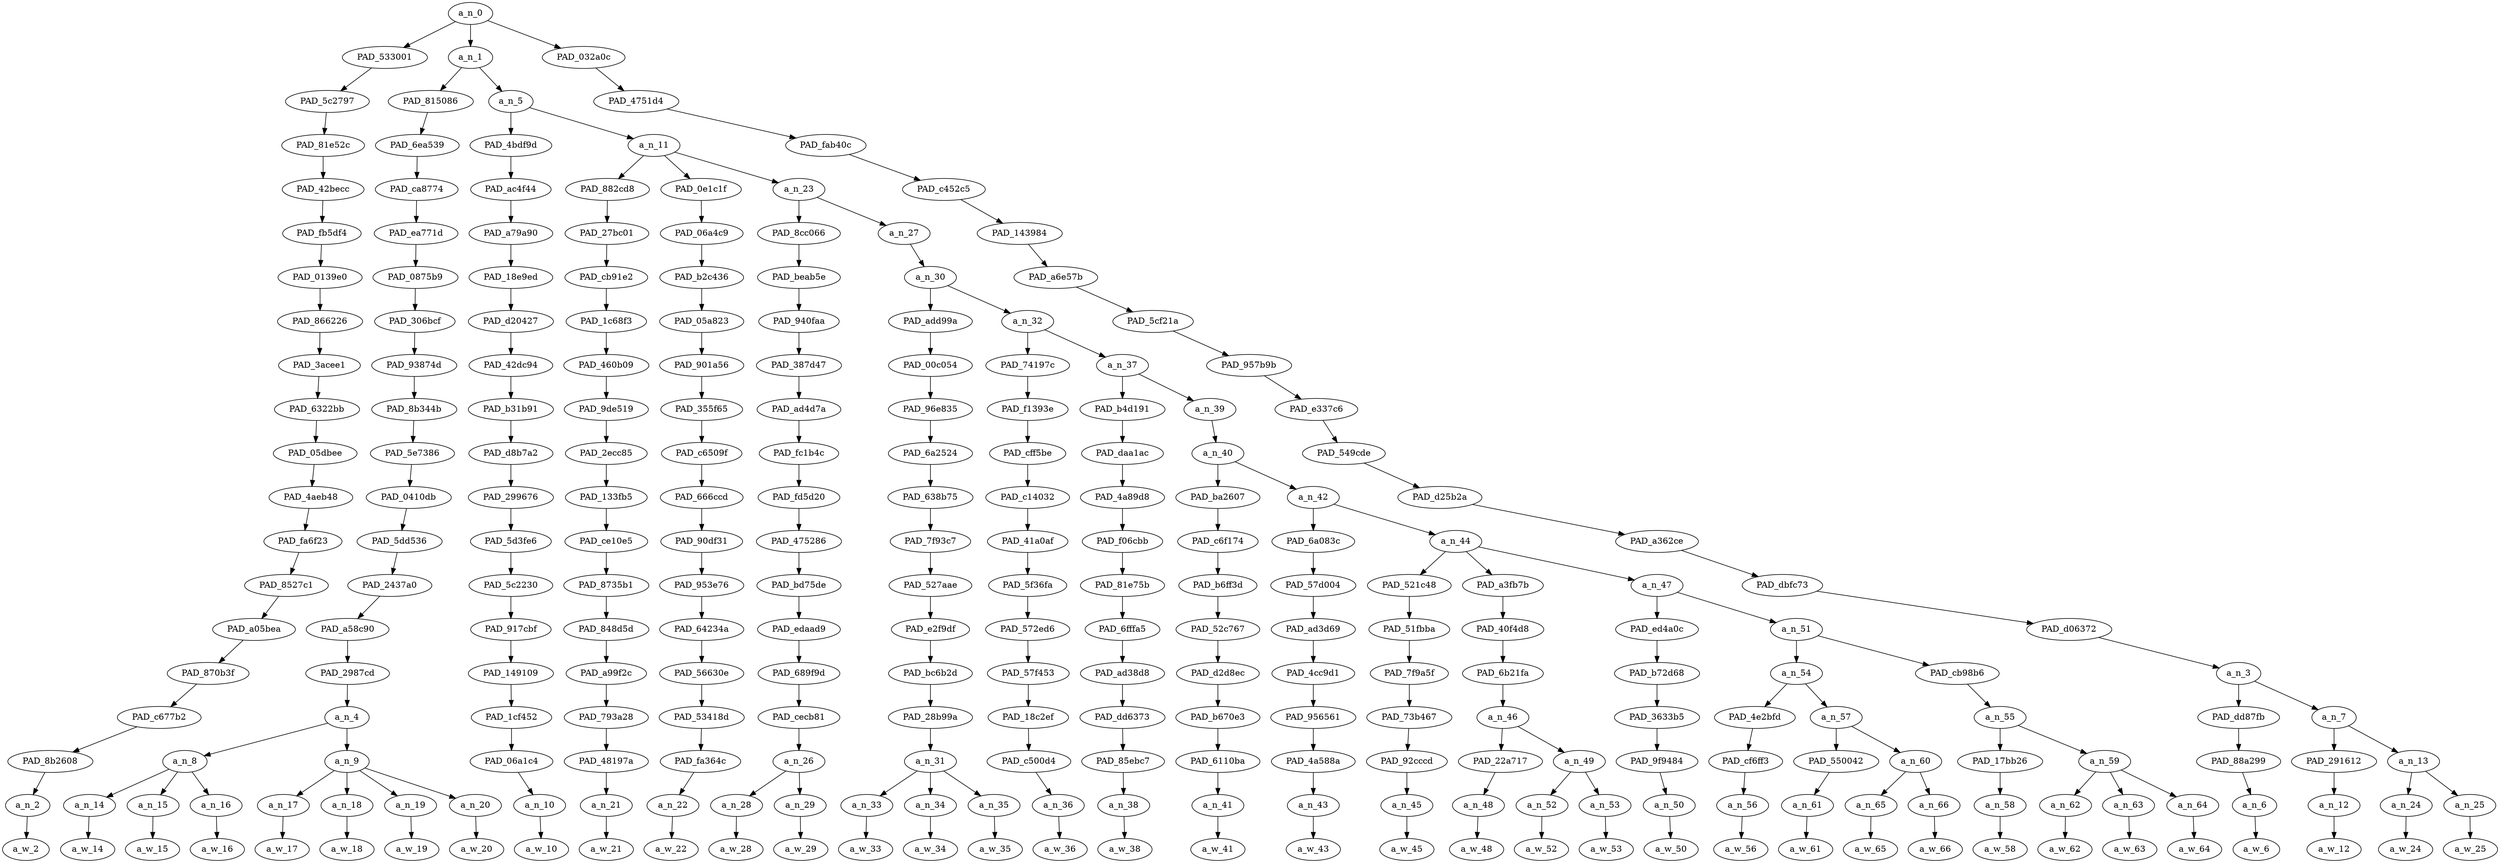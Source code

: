 strict digraph "" {
	a_n_0	[div_dir=1,
		index=0,
		level=19,
		pos="23.820136176215275,19!",
		text_span="[0, 1, 2, 3, 4, 5, 6, 7, 8, 9, 10, 11, 12, 13, 14, 15, 16, 17, 18, 19, 20, 21, 22, 23, 24, 25, 26, 27, 28, 29, 30, 31, 32, 33, 34, \
35, 36]",
		value=1.00000000];
	PAD_533001	[div_dir=1,
		index=1,
		level=18,
		pos="32.0,18!",
		text_span="[32]",
		value=0.01288650];
	a_n_0 -> PAD_533001;
	a_n_1	[div_dir=1,
		index=0,
		level=18,
		pos="5.585408528645834,18!",
		text_span="[0, 1, 2, 3, 4, 5, 6, 7, 8, 9, 10, 11, 12, 13, 14, 15, 16, 17, 18, 19, 20, 21, 22, 23, 24, 25, 26, 27, 28, 29, 30, 31]",
		value=0.90948389];
	a_n_0 -> a_n_1;
	PAD_032a0c	[div_dir=-1,
		index=2,
		level=18,
		pos="33.875,18!",
		text_span="[33, 34, 35, 36]",
		value=0.07761547];
	a_n_0 -> PAD_032a0c;
	PAD_5c2797	[div_dir=1,
		index=2,
		level=17,
		pos="32.0,17!",
		text_span="[32]",
		value=0.01288650];
	PAD_533001 -> PAD_5c2797;
	PAD_81e52c	[div_dir=1,
		index=3,
		level=16,
		pos="32.0,16!",
		text_span="[32]",
		value=0.01288650];
	PAD_5c2797 -> PAD_81e52c;
	PAD_42becc	[div_dir=1,
		index=5,
		level=15,
		pos="32.0,15!",
		text_span="[32]",
		value=0.01288650];
	PAD_81e52c -> PAD_42becc;
	PAD_fb5df4	[div_dir=1,
		index=6,
		level=14,
		pos="32.0,14!",
		text_span="[32]",
		value=0.01288650];
	PAD_42becc -> PAD_fb5df4;
	PAD_0139e0	[div_dir=1,
		index=6,
		level=13,
		pos="32.0,13!",
		text_span="[32]",
		value=0.01288650];
	PAD_fb5df4 -> PAD_0139e0;
	PAD_866226	[div_dir=1,
		index=7,
		level=12,
		pos="32.0,12!",
		text_span="[32]",
		value=0.01288650];
	PAD_0139e0 -> PAD_866226;
	PAD_3acee1	[div_dir=1,
		index=8,
		level=11,
		pos="32.0,11!",
		text_span="[32]",
		value=0.01288650];
	PAD_866226 -> PAD_3acee1;
	PAD_6322bb	[div_dir=1,
		index=9,
		level=10,
		pos="32.0,10!",
		text_span="[32]",
		value=0.01288650];
	PAD_3acee1 -> PAD_6322bb;
	PAD_05dbee	[div_dir=1,
		index=9,
		level=9,
		pos="32.0,9!",
		text_span="[32]",
		value=0.01288650];
	PAD_6322bb -> PAD_05dbee;
	PAD_4aeb48	[div_dir=1,
		index=10,
		level=8,
		pos="32.0,8!",
		text_span="[32]",
		value=0.01288650];
	PAD_05dbee -> PAD_4aeb48;
	PAD_fa6f23	[div_dir=1,
		index=11,
		level=7,
		pos="32.0,7!",
		text_span="[32]",
		value=0.01288650];
	PAD_4aeb48 -> PAD_fa6f23;
	PAD_8527c1	[div_dir=1,
		index=13,
		level=6,
		pos="32.0,6!",
		text_span="[32]",
		value=0.01288650];
	PAD_fa6f23 -> PAD_8527c1;
	PAD_a05bea	[div_dir=1,
		index=14,
		level=5,
		pos="32.0,5!",
		text_span="[32]",
		value=0.01288650];
	PAD_8527c1 -> PAD_a05bea;
	PAD_870b3f	[div_dir=1,
		index=15,
		level=4,
		pos="32.0,4!",
		text_span="[32]",
		value=0.01288650];
	PAD_a05bea -> PAD_870b3f;
	PAD_c677b2	[div_dir=1,
		index=16,
		level=3,
		pos="32.0,3!",
		text_span="[32]",
		value=0.01288650];
	PAD_870b3f -> PAD_c677b2;
	PAD_8b2608	[div_dir=1,
		index=20,
		level=2,
		pos="32.0,2!",
		text_span="[32]",
		value=0.01288650];
	PAD_c677b2 -> PAD_8b2608;
	a_n_2	[div_dir=1,
		index=32,
		level=1,
		pos="32.0,1!",
		text_span="[32]",
		value=0.01288650];
	PAD_8b2608 -> a_n_2;
	a_w_2	[div_dir=0,
		index=32,
		level=0,
		pos="32,0!",
		text_span="[32]",
		value=and];
	a_n_2 -> a_w_2;
	PAD_815086	[div_dir=1,
		index=0,
		level=17,
		pos="2.75,17!",
		text_span="[0, 1, 2, 3, 4, 5, 6]",
		value=0.32206222];
	a_n_1 -> PAD_815086;
	a_n_5	[div_dir=-1,
		index=1,
		level=17,
		pos="8.420817057291668,17!",
		text_span="[7, 8, 9, 10, 11, 12, 13, 14, 15, 16, 17, 18, 19, 20, 21, 22, 23, 24, 25, 26, 27, 28, 29, 30, 31]",
		value=0.58741249];
	a_n_1 -> a_n_5;
	PAD_6ea539	[div_dir=1,
		index=0,
		level=16,
		pos="2.75,16!",
		text_span="[0, 1, 2, 3, 4, 5, 6]",
		value=0.32206222];
	PAD_815086 -> PAD_6ea539;
	PAD_ca8774	[div_dir=1,
		index=0,
		level=15,
		pos="2.75,15!",
		text_span="[0, 1, 2, 3, 4, 5, 6]",
		value=0.32206222];
	PAD_6ea539 -> PAD_ca8774;
	PAD_ea771d	[div_dir=1,
		index=0,
		level=14,
		pos="2.75,14!",
		text_span="[0, 1, 2, 3, 4, 5, 6]",
		value=0.32206222];
	PAD_ca8774 -> PAD_ea771d;
	PAD_0875b9	[div_dir=1,
		index=0,
		level=13,
		pos="2.75,13!",
		text_span="[0, 1, 2, 3, 4, 5, 6]",
		value=0.32206222];
	PAD_ea771d -> PAD_0875b9;
	PAD_306bcf	[div_dir=1,
		index=0,
		level=12,
		pos="2.75,12!",
		text_span="[0, 1, 2, 3, 4, 5, 6]",
		value=0.32206222];
	PAD_0875b9 -> PAD_306bcf;
	PAD_93874d	[div_dir=1,
		index=0,
		level=11,
		pos="2.75,11!",
		text_span="[0, 1, 2, 3, 4, 5, 6]",
		value=0.32206222];
	PAD_306bcf -> PAD_93874d;
	PAD_8b344b	[div_dir=1,
		index=0,
		level=10,
		pos="2.75,10!",
		text_span="[0, 1, 2, 3, 4, 5, 6]",
		value=0.32206222];
	PAD_93874d -> PAD_8b344b;
	PAD_5e7386	[div_dir=1,
		index=0,
		level=9,
		pos="2.75,9!",
		text_span="[0, 1, 2, 3, 4, 5, 6]",
		value=0.32206222];
	PAD_8b344b -> PAD_5e7386;
	PAD_0410db	[div_dir=1,
		index=0,
		level=8,
		pos="2.75,8!",
		text_span="[0, 1, 2, 3, 4, 5, 6]",
		value=0.32206222];
	PAD_5e7386 -> PAD_0410db;
	PAD_5dd536	[div_dir=1,
		index=0,
		level=7,
		pos="2.75,7!",
		text_span="[0, 1, 2, 3, 4, 5, 6]",
		value=0.32206222];
	PAD_0410db -> PAD_5dd536;
	PAD_2437a0	[div_dir=1,
		index=0,
		level=6,
		pos="2.75,6!",
		text_span="[0, 1, 2, 3, 4, 5, 6]",
		value=0.32206222];
	PAD_5dd536 -> PAD_2437a0;
	PAD_a58c90	[div_dir=1,
		index=0,
		level=5,
		pos="2.75,5!",
		text_span="[0, 1, 2, 3, 4, 5, 6]",
		value=0.32206222];
	PAD_2437a0 -> PAD_a58c90;
	PAD_2987cd	[div_dir=1,
		index=0,
		level=4,
		pos="2.75,4!",
		text_span="[0, 1, 2, 3, 4, 5, 6]",
		value=0.32206222];
	PAD_a58c90 -> PAD_2987cd;
	a_n_4	[div_dir=1,
		index=0,
		level=3,
		pos="2.75,3!",
		text_span="[0, 1, 2, 3, 4, 5, 6]",
		value=0.32206222];
	PAD_2987cd -> a_n_4;
	a_n_8	[div_dir=1,
		index=0,
		level=2,
		pos="1.0,2!",
		text_span="[0, 1, 2]",
		value=0.13241732];
	a_n_4 -> a_n_8;
	a_n_9	[div_dir=-1,
		index=1,
		level=2,
		pos="4.5,2!",
		text_span="[3, 4, 5, 6]",
		value=0.18952214];
	a_n_4 -> a_n_9;
	a_n_14	[div_dir=1,
		index=0,
		level=1,
		pos="0.0,1!",
		text_span="[0]",
		value=0.03707266];
	a_n_8 -> a_n_14;
	a_n_15	[div_dir=1,
		index=1,
		level=1,
		pos="1.0,1!",
		text_span="[1]",
		value=0.04687241];
	a_n_8 -> a_n_15;
	a_n_16	[div_dir=1,
		index=2,
		level=1,
		pos="2.0,1!",
		text_span="[2]",
		value=0.04798806];
	a_n_8 -> a_n_16;
	a_w_14	[div_dir=0,
		index=0,
		level=0,
		pos="0,0!",
		text_span="[0]",
		value="<user>"];
	a_n_14 -> a_w_14;
	a_w_15	[div_dir=0,
		index=1,
		level=0,
		pos="1,0!",
		text_span="[1]",
		value="<user>1"];
	a_n_15 -> a_w_15;
	a_w_16	[div_dir=0,
		index=2,
		level=0,
		pos="2,0!",
		text_span="[2]",
		value="<user>2"];
	a_n_16 -> a_w_16;
	a_n_17	[div_dir=-1,
		index=3,
		level=1,
		pos="3.0,1!",
		text_span="[3]",
		value=0.02538812];
	a_n_9 -> a_n_17;
	a_n_18	[div_dir=-1,
		index=4,
		level=1,
		pos="4.0,1!",
		text_span="[4]",
		value=0.02745457];
	a_n_9 -> a_n_18;
	a_n_19	[div_dir=-1,
		index=5,
		level=1,
		pos="5.0,1!",
		text_span="[5]",
		value=0.04948958];
	a_n_9 -> a_n_19;
	a_n_20	[div_dir=1,
		index=6,
		level=1,
		pos="6.0,1!",
		text_span="[6]",
		value=0.08716955];
	a_n_9 -> a_n_20;
	a_w_17	[div_dir=0,
		index=3,
		level=0,
		pos="3,0!",
		text_span="[3]",
		value=the];
	a_n_17 -> a_w_17;
	a_w_18	[div_dir=0,
		index=4,
		level=0,
		pos="4,0!",
		text_span="[4]",
		value=non];
	a_n_18 -> a_w_18;
	a_w_19	[div_dir=0,
		index=5,
		level=0,
		pos="5,0!",
		text_span="[5]",
		value=prejudice];
	a_n_19 -> a_w_19;
	a_w_20	[div_dir=0,
		index=6,
		level=0,
		pos="6,0!",
		text_span="[6]",
		value=blacks];
	a_n_20 -> a_w_20;
	PAD_4bdf9d	[div_dir=-1,
		index=1,
		level=16,
		pos="7.0,16!",
		text_span="[7]",
		value=0.02179793];
	a_n_5 -> PAD_4bdf9d;
	a_n_11	[div_dir=-1,
		index=2,
		level=16,
		pos="9.841634114583334,16!",
		text_span="[8, 9, 10, 11, 12, 13, 14, 15, 16, 17, 18, 19, 20, 21, 22, 23, 24, 25, 26, 27, 28, 29, 30, 31]",
		value=0.56557744];
	a_n_5 -> a_n_11;
	PAD_ac4f44	[div_dir=-1,
		index=1,
		level=15,
		pos="7.0,15!",
		text_span="[7]",
		value=0.02179793];
	PAD_4bdf9d -> PAD_ac4f44;
	PAD_a79a90	[div_dir=-1,
		index=1,
		level=14,
		pos="7.0,14!",
		text_span="[7]",
		value=0.02179793];
	PAD_ac4f44 -> PAD_a79a90;
	PAD_18e9ed	[div_dir=-1,
		index=1,
		level=13,
		pos="7.0,13!",
		text_span="[7]",
		value=0.02179793];
	PAD_a79a90 -> PAD_18e9ed;
	PAD_d20427	[div_dir=-1,
		index=1,
		level=12,
		pos="7.0,12!",
		text_span="[7]",
		value=0.02179793];
	PAD_18e9ed -> PAD_d20427;
	PAD_42dc94	[div_dir=-1,
		index=1,
		level=11,
		pos="7.0,11!",
		text_span="[7]",
		value=0.02179793];
	PAD_d20427 -> PAD_42dc94;
	PAD_b31b91	[div_dir=-1,
		index=1,
		level=10,
		pos="7.0,10!",
		text_span="[7]",
		value=0.02179793];
	PAD_42dc94 -> PAD_b31b91;
	PAD_d8b7a2	[div_dir=-1,
		index=1,
		level=9,
		pos="7.0,9!",
		text_span="[7]",
		value=0.02179793];
	PAD_b31b91 -> PAD_d8b7a2;
	PAD_299676	[div_dir=-1,
		index=1,
		level=8,
		pos="7.0,8!",
		text_span="[7]",
		value=0.02179793];
	PAD_d8b7a2 -> PAD_299676;
	PAD_5d3fe6	[div_dir=-1,
		index=1,
		level=7,
		pos="7.0,7!",
		text_span="[7]",
		value=0.02179793];
	PAD_299676 -> PAD_5d3fe6;
	PAD_5c2230	[div_dir=-1,
		index=1,
		level=6,
		pos="7.0,6!",
		text_span="[7]",
		value=0.02179793];
	PAD_5d3fe6 -> PAD_5c2230;
	PAD_917cbf	[div_dir=-1,
		index=1,
		level=5,
		pos="7.0,5!",
		text_span="[7]",
		value=0.02179793];
	PAD_5c2230 -> PAD_917cbf;
	PAD_149109	[div_dir=-1,
		index=1,
		level=4,
		pos="7.0,4!",
		text_span="[7]",
		value=0.02179793];
	PAD_917cbf -> PAD_149109;
	PAD_1cf452	[div_dir=-1,
		index=1,
		level=3,
		pos="7.0,3!",
		text_span="[7]",
		value=0.02179793];
	PAD_149109 -> PAD_1cf452;
	PAD_06a1c4	[div_dir=-1,
		index=2,
		level=2,
		pos="7.0,2!",
		text_span="[7]",
		value=0.02179793];
	PAD_1cf452 -> PAD_06a1c4;
	a_n_10	[div_dir=-1,
		index=7,
		level=1,
		pos="7.0,1!",
		text_span="[7]",
		value=0.02179793];
	PAD_06a1c4 -> a_n_10;
	a_w_10	[div_dir=0,
		index=7,
		level=0,
		pos="7,0!",
		text_span="[7]",
		value=will];
	a_n_10 -> a_w_10;
	PAD_882cd8	[div_dir=-1,
		index=2,
		level=15,
		pos="8.0,15!",
		text_span="[8]",
		value=0.01845698];
	a_n_11 -> PAD_882cd8;
	PAD_0e1c1f	[div_dir=-1,
		index=3,
		level=15,
		pos="9.0,15!",
		text_span="[9]",
		value=0.02915287];
	a_n_11 -> PAD_0e1c1f;
	a_n_23	[div_dir=-1,
		index=4,
		level=15,
		pos="12.52490234375,15!",
		text_span="[10, 11, 12, 13, 14, 15, 16, 17, 18, 19, 20, 21, 22, 23, 24, 25, 26, 27, 28, 29, 30, 31]",
		value=0.51793409];
	a_n_11 -> a_n_23;
	PAD_27bc01	[div_dir=-1,
		index=2,
		level=14,
		pos="8.0,14!",
		text_span="[8]",
		value=0.01845698];
	PAD_882cd8 -> PAD_27bc01;
	PAD_cb91e2	[div_dir=-1,
		index=2,
		level=13,
		pos="8.0,13!",
		text_span="[8]",
		value=0.01845698];
	PAD_27bc01 -> PAD_cb91e2;
	PAD_1c68f3	[div_dir=-1,
		index=2,
		level=12,
		pos="8.0,12!",
		text_span="[8]",
		value=0.01845698];
	PAD_cb91e2 -> PAD_1c68f3;
	PAD_460b09	[div_dir=-1,
		index=2,
		level=11,
		pos="8.0,11!",
		text_span="[8]",
		value=0.01845698];
	PAD_1c68f3 -> PAD_460b09;
	PAD_9de519	[div_dir=-1,
		index=2,
		level=10,
		pos="8.0,10!",
		text_span="[8]",
		value=0.01845698];
	PAD_460b09 -> PAD_9de519;
	PAD_2ecc85	[div_dir=-1,
		index=2,
		level=9,
		pos="8.0,9!",
		text_span="[8]",
		value=0.01845698];
	PAD_9de519 -> PAD_2ecc85;
	PAD_133fb5	[div_dir=-1,
		index=2,
		level=8,
		pos="8.0,8!",
		text_span="[8]",
		value=0.01845698];
	PAD_2ecc85 -> PAD_133fb5;
	PAD_ce10e5	[div_dir=-1,
		index=2,
		level=7,
		pos="8.0,7!",
		text_span="[8]",
		value=0.01845698];
	PAD_133fb5 -> PAD_ce10e5;
	PAD_8735b1	[div_dir=-1,
		index=2,
		level=6,
		pos="8.0,6!",
		text_span="[8]",
		value=0.01845698];
	PAD_ce10e5 -> PAD_8735b1;
	PAD_848d5d	[div_dir=-1,
		index=2,
		level=5,
		pos="8.0,5!",
		text_span="[8]",
		value=0.01845698];
	PAD_8735b1 -> PAD_848d5d;
	PAD_a99f2c	[div_dir=-1,
		index=2,
		level=4,
		pos="8.0,4!",
		text_span="[8]",
		value=0.01845698];
	PAD_848d5d -> PAD_a99f2c;
	PAD_793a28	[div_dir=-1,
		index=2,
		level=3,
		pos="8.0,3!",
		text_span="[8]",
		value=0.01845698];
	PAD_a99f2c -> PAD_793a28;
	PAD_48197a	[div_dir=-1,
		index=3,
		level=2,
		pos="8.0,2!",
		text_span="[8]",
		value=0.01845698];
	PAD_793a28 -> PAD_48197a;
	a_n_21	[div_dir=-1,
		index=8,
		level=1,
		pos="8.0,1!",
		text_span="[8]",
		value=0.01845698];
	PAD_48197a -> a_n_21;
	a_w_21	[div_dir=0,
		index=8,
		level=0,
		pos="8,0!",
		text_span="[8]",
		value=give];
	a_n_21 -> a_w_21;
	PAD_06a4c9	[div_dir=-1,
		index=3,
		level=14,
		pos="9.0,14!",
		text_span="[9]",
		value=0.02915287];
	PAD_0e1c1f -> PAD_06a4c9;
	PAD_b2c436	[div_dir=-1,
		index=3,
		level=13,
		pos="9.0,13!",
		text_span="[9]",
		value=0.02915287];
	PAD_06a4c9 -> PAD_b2c436;
	PAD_05a823	[div_dir=-1,
		index=3,
		level=12,
		pos="9.0,12!",
		text_span="[9]",
		value=0.02915287];
	PAD_b2c436 -> PAD_05a823;
	PAD_901a56	[div_dir=-1,
		index=3,
		level=11,
		pos="9.0,11!",
		text_span="[9]",
		value=0.02915287];
	PAD_05a823 -> PAD_901a56;
	PAD_355f65	[div_dir=-1,
		index=3,
		level=10,
		pos="9.0,10!",
		text_span="[9]",
		value=0.02915287];
	PAD_901a56 -> PAD_355f65;
	PAD_c6509f	[div_dir=-1,
		index=3,
		level=9,
		pos="9.0,9!",
		text_span="[9]",
		value=0.02915287];
	PAD_355f65 -> PAD_c6509f;
	PAD_666ccd	[div_dir=-1,
		index=3,
		level=8,
		pos="9.0,8!",
		text_span="[9]",
		value=0.02915287];
	PAD_c6509f -> PAD_666ccd;
	PAD_90df31	[div_dir=-1,
		index=3,
		level=7,
		pos="9.0,7!",
		text_span="[9]",
		value=0.02915287];
	PAD_666ccd -> PAD_90df31;
	PAD_953e76	[div_dir=-1,
		index=3,
		level=6,
		pos="9.0,6!",
		text_span="[9]",
		value=0.02915287];
	PAD_90df31 -> PAD_953e76;
	PAD_64234a	[div_dir=-1,
		index=3,
		level=5,
		pos="9.0,5!",
		text_span="[9]",
		value=0.02915287];
	PAD_953e76 -> PAD_64234a;
	PAD_56630e	[div_dir=-1,
		index=3,
		level=4,
		pos="9.0,4!",
		text_span="[9]",
		value=0.02915287];
	PAD_64234a -> PAD_56630e;
	PAD_53418d	[div_dir=-1,
		index=3,
		level=3,
		pos="9.0,3!",
		text_span="[9]",
		value=0.02915287];
	PAD_56630e -> PAD_53418d;
	PAD_fa364c	[div_dir=-1,
		index=4,
		level=2,
		pos="9.0,2!",
		text_span="[9]",
		value=0.02915287];
	PAD_53418d -> PAD_fa364c;
	a_n_22	[div_dir=-1,
		index=9,
		level=1,
		pos="9.0,1!",
		text_span="[9]",
		value=0.02915287];
	PAD_fa364c -> a_n_22;
	a_w_22	[div_dir=0,
		index=9,
		level=0,
		pos="9,0!",
		text_span="[9]",
		value=em];
	a_n_22 -> a_w_22;
	PAD_8cc066	[div_dir=1,
		index=4,
		level=14,
		pos="10.5,14!",
		text_span="[10, 11]",
		value=0.05089533];
	a_n_23 -> PAD_8cc066;
	a_n_27	[div_dir=-1,
		index=5,
		level=14,
		pos="14.5498046875,14!",
		text_span="[12, 13, 14, 15, 16, 17, 18, 19, 20, 21, 22, 23, 24, 25, 26, 27, 28, 29, 30, 31]",
		value=0.46701298];
	a_n_23 -> a_n_27;
	PAD_beab5e	[div_dir=1,
		index=4,
		level=13,
		pos="10.5,13!",
		text_span="[10, 11]",
		value=0.05089533];
	PAD_8cc066 -> PAD_beab5e;
	PAD_940faa	[div_dir=1,
		index=4,
		level=12,
		pos="10.5,12!",
		text_span="[10, 11]",
		value=0.05089533];
	PAD_beab5e -> PAD_940faa;
	PAD_387d47	[div_dir=1,
		index=4,
		level=11,
		pos="10.5,11!",
		text_span="[10, 11]",
		value=0.05089533];
	PAD_940faa -> PAD_387d47;
	PAD_ad4d7a	[div_dir=1,
		index=4,
		level=10,
		pos="10.5,10!",
		text_span="[10, 11]",
		value=0.05089533];
	PAD_387d47 -> PAD_ad4d7a;
	PAD_fc1b4c	[div_dir=1,
		index=4,
		level=9,
		pos="10.5,9!",
		text_span="[10, 11]",
		value=0.05089533];
	PAD_ad4d7a -> PAD_fc1b4c;
	PAD_fd5d20	[div_dir=1,
		index=4,
		level=8,
		pos="10.5,8!",
		text_span="[10, 11]",
		value=0.05089533];
	PAD_fc1b4c -> PAD_fd5d20;
	PAD_475286	[div_dir=1,
		index=4,
		level=7,
		pos="10.5,7!",
		text_span="[10, 11]",
		value=0.05089533];
	PAD_fd5d20 -> PAD_475286;
	PAD_bd75de	[div_dir=1,
		index=4,
		level=6,
		pos="10.5,6!",
		text_span="[10, 11]",
		value=0.05089533];
	PAD_475286 -> PAD_bd75de;
	PAD_edaad9	[div_dir=1,
		index=4,
		level=5,
		pos="10.5,5!",
		text_span="[10, 11]",
		value=0.05089533];
	PAD_bd75de -> PAD_edaad9;
	PAD_689f9d	[div_dir=1,
		index=4,
		level=4,
		pos="10.5,4!",
		text_span="[10, 11]",
		value=0.05089533];
	PAD_edaad9 -> PAD_689f9d;
	PAD_cecb81	[div_dir=1,
		index=4,
		level=3,
		pos="10.5,3!",
		text_span="[10, 11]",
		value=0.05089533];
	PAD_689f9d -> PAD_cecb81;
	a_n_26	[div_dir=1,
		index=5,
		level=2,
		pos="10.5,2!",
		text_span="[10, 11]",
		value=0.05089533];
	PAD_cecb81 -> a_n_26;
	a_n_28	[div_dir=-1,
		index=10,
		level=1,
		pos="10.0,1!",
		text_span="[10]",
		value=0.01827618];
	a_n_26 -> a_n_28;
	a_n_29	[div_dir=1,
		index=11,
		level=1,
		pos="11.0,1!",
		text_span="[11]",
		value=0.03259241];
	a_n_26 -> a_n_29;
	a_w_28	[div_dir=0,
		index=10,
		level=0,
		pos="10,0!",
		text_span="[10]",
		value=his];
	a_n_28 -> a_w_28;
	a_w_29	[div_dir=0,
		index=11,
		level=0,
		pos="11,0!",
		text_span="[11]",
		value=props];
	a_n_29 -> a_w_29;
	a_n_30	[div_dir=-1,
		index=5,
		level=13,
		pos="14.5498046875,13!",
		text_span="[12, 13, 14, 15, 16, 17, 18, 19, 20, 21, 22, 23, 24, 25, 26, 27, 28, 29, 30, 31]",
		value=0.46697860];
	a_n_27 -> a_n_30;
	PAD_add99a	[div_dir=1,
		index=5,
		level=12,
		pos="13.0,12!",
		text_span="[12, 13, 14]",
		value=0.17385057];
	a_n_30 -> PAD_add99a;
	a_n_32	[div_dir=-1,
		index=6,
		level=12,
		pos="16.099609375,12!",
		text_span="[15, 16, 17, 18, 19, 20, 21, 22, 23, 24, 25, 26, 27, 28, 29, 30, 31]",
		value=0.29309365];
	a_n_30 -> a_n_32;
	PAD_00c054	[div_dir=1,
		index=5,
		level=11,
		pos="13.0,11!",
		text_span="[12, 13, 14]",
		value=0.17385057];
	PAD_add99a -> PAD_00c054;
	PAD_96e835	[div_dir=1,
		index=5,
		level=10,
		pos="13.0,10!",
		text_span="[12, 13, 14]",
		value=0.17385057];
	PAD_00c054 -> PAD_96e835;
	PAD_6a2524	[div_dir=1,
		index=5,
		level=9,
		pos="13.0,9!",
		text_span="[12, 13, 14]",
		value=0.17385057];
	PAD_96e835 -> PAD_6a2524;
	PAD_638b75	[div_dir=1,
		index=5,
		level=8,
		pos="13.0,8!",
		text_span="[12, 13, 14]",
		value=0.17385057];
	PAD_6a2524 -> PAD_638b75;
	PAD_7f93c7	[div_dir=1,
		index=5,
		level=7,
		pos="13.0,7!",
		text_span="[12, 13, 14]",
		value=0.17385057];
	PAD_638b75 -> PAD_7f93c7;
	PAD_527aae	[div_dir=1,
		index=5,
		level=6,
		pos="13.0,6!",
		text_span="[12, 13, 14]",
		value=0.17385057];
	PAD_7f93c7 -> PAD_527aae;
	PAD_e2f9df	[div_dir=1,
		index=5,
		level=5,
		pos="13.0,5!",
		text_span="[12, 13, 14]",
		value=0.17385057];
	PAD_527aae -> PAD_e2f9df;
	PAD_bc6b2d	[div_dir=1,
		index=5,
		level=4,
		pos="13.0,4!",
		text_span="[12, 13, 14]",
		value=0.17385057];
	PAD_e2f9df -> PAD_bc6b2d;
	PAD_28b99a	[div_dir=1,
		index=5,
		level=3,
		pos="13.0,3!",
		text_span="[12, 13, 14]",
		value=0.17385057];
	PAD_bc6b2d -> PAD_28b99a;
	a_n_31	[div_dir=1,
		index=6,
		level=2,
		pos="13.0,2!",
		text_span="[12, 13, 14]",
		value=0.17385057];
	PAD_28b99a -> a_n_31;
	a_n_33	[div_dir=-1,
		index=12,
		level=1,
		pos="12.0,1!",
		text_span="[12]",
		value=0.01472000];
	a_n_31 -> a_n_33;
	a_n_34	[div_dir=1,
		index=13,
		level=1,
		pos="13.0,1!",
		text_span="[13]",
		value=0.09985252];
	a_n_31 -> a_n_34;
	a_n_35	[div_dir=1,
		index=14,
		level=1,
		pos="14.0,1!",
		text_span="[14]",
		value=0.05916202];
	a_n_31 -> a_n_35;
	a_w_33	[div_dir=0,
		index=12,
		level=0,
		pos="12,0!",
		text_span="[12]",
		value=the1];
	a_n_33 -> a_w_33;
	a_w_34	[div_dir=0,
		index=13,
		level=0,
		pos="13,0!",
		text_span="[13]",
		value=prejucidice];
	a_n_34 -> a_w_34;
	a_w_35	[div_dir=0,
		index=14,
		level=0,
		pos="14,0!",
		text_span="[14]",
		value=blacks1];
	a_n_35 -> a_w_35;
	PAD_74197c	[div_dir=-1,
		index=6,
		level=11,
		pos="15.0,11!",
		text_span="[15]",
		value=0.01638933];
	a_n_32 -> PAD_74197c;
	a_n_37	[div_dir=-1,
		index=7,
		level=11,
		pos="17.19921875,11!",
		text_span="[16, 17, 18, 19, 20, 21, 22, 23, 24, 25, 26, 27, 28, 29, 30, 31]",
		value=0.27659569];
	a_n_32 -> a_n_37;
	PAD_f1393e	[div_dir=-1,
		index=6,
		level=10,
		pos="15.0,10!",
		text_span="[15]",
		value=0.01638933];
	PAD_74197c -> PAD_f1393e;
	PAD_cff5be	[div_dir=-1,
		index=6,
		level=9,
		pos="15.0,9!",
		text_span="[15]",
		value=0.01638933];
	PAD_f1393e -> PAD_cff5be;
	PAD_c14032	[div_dir=-1,
		index=6,
		level=8,
		pos="15.0,8!",
		text_span="[15]",
		value=0.01638933];
	PAD_cff5be -> PAD_c14032;
	PAD_41a0af	[div_dir=-1,
		index=6,
		level=7,
		pos="15.0,7!",
		text_span="[15]",
		value=0.01638933];
	PAD_c14032 -> PAD_41a0af;
	PAD_5f36fa	[div_dir=-1,
		index=6,
		level=6,
		pos="15.0,6!",
		text_span="[15]",
		value=0.01638933];
	PAD_41a0af -> PAD_5f36fa;
	PAD_572ed6	[div_dir=-1,
		index=6,
		level=5,
		pos="15.0,5!",
		text_span="[15]",
		value=0.01638933];
	PAD_5f36fa -> PAD_572ed6;
	PAD_57f453	[div_dir=-1,
		index=6,
		level=4,
		pos="15.0,4!",
		text_span="[15]",
		value=0.01638933];
	PAD_572ed6 -> PAD_57f453;
	PAD_18c2ef	[div_dir=-1,
		index=6,
		level=3,
		pos="15.0,3!",
		text_span="[15]",
		value=0.01638933];
	PAD_57f453 -> PAD_18c2ef;
	PAD_c500d4	[div_dir=-1,
		index=7,
		level=2,
		pos="15.0,2!",
		text_span="[15]",
		value=0.01638933];
	PAD_18c2ef -> PAD_c500d4;
	a_n_36	[div_dir=-1,
		index=15,
		level=1,
		pos="15.0,1!",
		text_span="[15]",
		value=0.01638933];
	PAD_c500d4 -> a_n_36;
	a_w_36	[div_dir=0,
		index=15,
		level=0,
		pos="15,0!",
		text_span="[15]",
		value=will1];
	a_n_36 -> a_w_36;
	PAD_b4d191	[div_dir=-1,
		index=7,
		level=10,
		pos="16.0,10!",
		text_span="[16]",
		value=0.01798332];
	a_n_37 -> PAD_b4d191;
	a_n_39	[div_dir=-1,
		index=8,
		level=10,
		pos="18.3984375,10!",
		text_span="[17, 18, 19, 20, 21, 22, 23, 24, 25, 26, 27, 28, 29, 30, 31]",
		value=0.25850074];
	a_n_37 -> a_n_39;
	PAD_daa1ac	[div_dir=-1,
		index=7,
		level=9,
		pos="16.0,9!",
		text_span="[16]",
		value=0.01798332];
	PAD_b4d191 -> PAD_daa1ac;
	PAD_4a89d8	[div_dir=-1,
		index=7,
		level=8,
		pos="16.0,8!",
		text_span="[16]",
		value=0.01798332];
	PAD_daa1ac -> PAD_4a89d8;
	PAD_f06cbb	[div_dir=-1,
		index=7,
		level=7,
		pos="16.0,7!",
		text_span="[16]",
		value=0.01798332];
	PAD_4a89d8 -> PAD_f06cbb;
	PAD_81e75b	[div_dir=-1,
		index=7,
		level=6,
		pos="16.0,6!",
		text_span="[16]",
		value=0.01798332];
	PAD_f06cbb -> PAD_81e75b;
	PAD_6fffa5	[div_dir=-1,
		index=7,
		level=5,
		pos="16.0,5!",
		text_span="[16]",
		value=0.01798332];
	PAD_81e75b -> PAD_6fffa5;
	PAD_ad38d8	[div_dir=-1,
		index=7,
		level=4,
		pos="16.0,4!",
		text_span="[16]",
		value=0.01798332];
	PAD_6fffa5 -> PAD_ad38d8;
	PAD_dd6373	[div_dir=-1,
		index=7,
		level=3,
		pos="16.0,3!",
		text_span="[16]",
		value=0.01798332];
	PAD_ad38d8 -> PAD_dd6373;
	PAD_85ebc7	[div_dir=-1,
		index=8,
		level=2,
		pos="16.0,2!",
		text_span="[16]",
		value=0.01798332];
	PAD_dd6373 -> PAD_85ebc7;
	a_n_38	[div_dir=-1,
		index=16,
		level=1,
		pos="16.0,1!",
		text_span="[16]",
		value=0.01798332];
	PAD_85ebc7 -> a_n_38;
	a_w_38	[div_dir=0,
		index=16,
		level=0,
		pos="16,0!",
		text_span="[16]",
		value=say];
	a_n_38 -> a_w_38;
	a_n_40	[div_dir=-1,
		index=8,
		level=9,
		pos="18.3984375,9!",
		text_span="[17, 18, 19, 20, 21, 22, 23, 24, 25, 26, 27, 28, 29, 30, 31]",
		value=0.25838763];
	a_n_39 -> a_n_40;
	PAD_ba2607	[div_dir=-1,
		index=8,
		level=8,
		pos="17.0,8!",
		text_span="[17]",
		value=0.01424371];
	a_n_40 -> PAD_ba2607;
	a_n_42	[div_dir=-1,
		index=9,
		level=8,
		pos="19.796875,8!",
		text_span="[18, 19, 20, 21, 22, 23, 24, 25, 26, 27, 28, 29, 30, 31]",
		value=0.24403080];
	a_n_40 -> a_n_42;
	PAD_c6f174	[div_dir=-1,
		index=8,
		level=7,
		pos="17.0,7!",
		text_span="[17]",
		value=0.01424371];
	PAD_ba2607 -> PAD_c6f174;
	PAD_b6ff3d	[div_dir=-1,
		index=8,
		level=6,
		pos="17.0,6!",
		text_span="[17]",
		value=0.01424371];
	PAD_c6f174 -> PAD_b6ff3d;
	PAD_52c767	[div_dir=-1,
		index=8,
		level=5,
		pos="17.0,5!",
		text_span="[17]",
		value=0.01424371];
	PAD_b6ff3d -> PAD_52c767;
	PAD_d2d8ec	[div_dir=-1,
		index=8,
		level=4,
		pos="17.0,4!",
		text_span="[17]",
		value=0.01424371];
	PAD_52c767 -> PAD_d2d8ec;
	PAD_b670e3	[div_dir=-1,
		index=8,
		level=3,
		pos="17.0,3!",
		text_span="[17]",
		value=0.01424371];
	PAD_d2d8ec -> PAD_b670e3;
	PAD_6110ba	[div_dir=-1,
		index=9,
		level=2,
		pos="17.0,2!",
		text_span="[17]",
		value=0.01424371];
	PAD_b670e3 -> PAD_6110ba;
	a_n_41	[div_dir=-1,
		index=17,
		level=1,
		pos="17.0,1!",
		text_span="[17]",
		value=0.01424371];
	PAD_6110ba -> a_n_41;
	a_w_41	[div_dir=0,
		index=17,
		level=0,
		pos="17,0!",
		text_span="[17]",
		value=he];
	a_n_41 -> a_w_41;
	PAD_6a083c	[div_dir=1,
		index=9,
		level=7,
		pos="18.0,7!",
		text_span="[18]",
		value=0.02539532];
	a_n_42 -> PAD_6a083c;
	a_n_44	[div_dir=-1,
		index=10,
		level=7,
		pos="21.59375,7!",
		text_span="[19, 20, 21, 22, 23, 24, 25, 26, 27, 28, 29, 30, 31]",
		value=0.21852111];
	a_n_42 -> a_n_44;
	PAD_57d004	[div_dir=1,
		index=9,
		level=6,
		pos="18.0,6!",
		text_span="[18]",
		value=0.02539532];
	PAD_6a083c -> PAD_57d004;
	PAD_ad3d69	[div_dir=1,
		index=9,
		level=5,
		pos="18.0,5!",
		text_span="[18]",
		value=0.02539532];
	PAD_57d004 -> PAD_ad3d69;
	PAD_4cc9d1	[div_dir=1,
		index=9,
		level=4,
		pos="18.0,4!",
		text_span="[18]",
		value=0.02539532];
	PAD_ad3d69 -> PAD_4cc9d1;
	PAD_956561	[div_dir=1,
		index=9,
		level=3,
		pos="18.0,3!",
		text_span="[18]",
		value=0.02539532];
	PAD_4cc9d1 -> PAD_956561;
	PAD_4a588a	[div_dir=1,
		index=10,
		level=2,
		pos="18.0,2!",
		text_span="[18]",
		value=0.02539532];
	PAD_956561 -> PAD_4a588a;
	a_n_43	[div_dir=1,
		index=18,
		level=1,
		pos="18.0,1!",
		text_span="[18]",
		value=0.02539532];
	PAD_4a588a -> a_n_43;
	a_w_43	[div_dir=0,
		index=18,
		level=0,
		pos="18,0!",
		text_span="[18]",
		value=doesnt];
	a_n_43 -> a_w_43;
	PAD_521c48	[div_dir=-1,
		index=10,
		level=6,
		pos="19.0,6!",
		text_span="[19]",
		value=0.01864191];
	a_n_44 -> PAD_521c48;
	PAD_a3fb7b	[div_dir=-1,
		index=11,
		level=6,
		pos="20.75,6!",
		text_span="[20, 21, 22]",
		value=0.04970775];
	a_n_44 -> PAD_a3fb7b;
	a_n_47	[div_dir=-1,
		index=12,
		level=6,
		pos="25.03125,6!",
		text_span="[23, 24, 25, 26, 27, 28, 29, 30, 31]",
		value=0.15003522];
	a_n_44 -> a_n_47;
	PAD_51fbba	[div_dir=-1,
		index=10,
		level=5,
		pos="19.0,5!",
		text_span="[19]",
		value=0.01864191];
	PAD_521c48 -> PAD_51fbba;
	PAD_7f9a5f	[div_dir=-1,
		index=10,
		level=4,
		pos="19.0,4!",
		text_span="[19]",
		value=0.01864191];
	PAD_51fbba -> PAD_7f9a5f;
	PAD_73b467	[div_dir=-1,
		index=10,
		level=3,
		pos="19.0,3!",
		text_span="[19]",
		value=0.01864191];
	PAD_7f9a5f -> PAD_73b467;
	PAD_92cccd	[div_dir=-1,
		index=11,
		level=2,
		pos="19.0,2!",
		text_span="[19]",
		value=0.01864191];
	PAD_73b467 -> PAD_92cccd;
	a_n_45	[div_dir=-1,
		index=19,
		level=1,
		pos="19.0,1!",
		text_span="[19]",
		value=0.01864191];
	PAD_92cccd -> a_n_45;
	a_w_45	[div_dir=0,
		index=19,
		level=0,
		pos="19,0!",
		text_span="[19]",
		value=belong];
	a_n_45 -> a_w_45;
	PAD_40f4d8	[div_dir=-1,
		index=11,
		level=5,
		pos="20.75,5!",
		text_span="[20, 21, 22]",
		value=0.04970775];
	PAD_a3fb7b -> PAD_40f4d8;
	PAD_6b21fa	[div_dir=-1,
		index=11,
		level=4,
		pos="20.75,4!",
		text_span="[20, 21, 22]",
		value=0.04970775];
	PAD_40f4d8 -> PAD_6b21fa;
	a_n_46	[div_dir=-1,
		index=11,
		level=3,
		pos="20.75,3!",
		text_span="[20, 21, 22]",
		value=0.04970775];
	PAD_6b21fa -> a_n_46;
	PAD_22a717	[div_dir=-1,
		index=12,
		level=2,
		pos="20.0,2!",
		text_span="[20]",
		value=0.01027348];
	a_n_46 -> PAD_22a717;
	a_n_49	[div_dir=-1,
		index=13,
		level=2,
		pos="21.5,2!",
		text_span="[21, 22]",
		value=0.03932783];
	a_n_46 -> a_n_49;
	a_n_48	[div_dir=-1,
		index=20,
		level=1,
		pos="20.0,1!",
		text_span="[20]",
		value=0.01027348];
	PAD_22a717 -> a_n_48;
	a_w_48	[div_dir=0,
		index=20,
		level=0,
		pos="20,0!",
		text_span="[20]",
		value=in];
	a_n_48 -> a_w_48;
	a_n_52	[div_dir=-1,
		index=21,
		level=1,
		pos="21.0,1!",
		text_span="[21]",
		value=0.01238362];
	a_n_49 -> a_n_52;
	a_n_53	[div_dir=-1,
		index=22,
		level=1,
		pos="22.0,1!",
		text_span="[22]",
		value=0.02683345];
	a_n_49 -> a_n_53;
	a_w_52	[div_dir=0,
		index=21,
		level=0,
		pos="21,0!",
		text_span="[21]",
		value=the2];
	a_n_52 -> a_w_52;
	a_w_53	[div_dir=0,
		index=22,
		level=0,
		pos="22,0!",
		text_span="[22]",
		value=culture];
	a_n_53 -> a_w_53;
	PAD_ed4a0c	[div_dir=1,
		index=12,
		level=5,
		pos="23.0,5!",
		text_span="[23]",
		value=0.01328617];
	a_n_47 -> PAD_ed4a0c;
	a_n_51	[div_dir=-1,
		index=13,
		level=5,
		pos="27.0625,5!",
		text_span="[24, 25, 26, 27, 28, 29, 30, 31]",
		value=0.13667424];
	a_n_47 -> a_n_51;
	PAD_b72d68	[div_dir=1,
		index=12,
		level=4,
		pos="23.0,4!",
		text_span="[23]",
		value=0.01328617];
	PAD_ed4a0c -> PAD_b72d68;
	PAD_3633b5	[div_dir=1,
		index=12,
		level=3,
		pos="23.0,3!",
		text_span="[23]",
		value=0.01328617];
	PAD_b72d68 -> PAD_3633b5;
	PAD_9f9484	[div_dir=1,
		index=14,
		level=2,
		pos="23.0,2!",
		text_span="[23]",
		value=0.01328617];
	PAD_3633b5 -> PAD_9f9484;
	a_n_50	[div_dir=1,
		index=23,
		level=1,
		pos="23.0,1!",
		text_span="[23]",
		value=0.01328617];
	PAD_9f9484 -> a_n_50;
	a_w_50	[div_dir=0,
		index=23,
		level=0,
		pos="23,0!",
		text_span="[23]",
		value=when];
	a_n_50 -> a_w_50;
	a_n_54	[div_dir=-1,
		index=13,
		level=4,
		pos="25.125,4!",
		text_span="[24, 25, 26, 27]",
		value=0.06499412];
	a_n_51 -> a_n_54;
	PAD_cb98b6	[div_dir=-1,
		index=14,
		level=4,
		pos="29.0,4!",
		text_span="[28, 29, 30, 31]",
		value=0.07159473];
	a_n_51 -> PAD_cb98b6;
	PAD_4e2bfd	[div_dir=-1,
		index=13,
		level=3,
		pos="24.0,3!",
		text_span="[24]",
		value=0.01137206];
	a_n_54 -> PAD_4e2bfd;
	a_n_57	[div_dir=-1,
		index=14,
		level=3,
		pos="26.25,3!",
		text_span="[25, 26, 27]",
		value=0.05351019];
	a_n_54 -> a_n_57;
	PAD_cf6ff3	[div_dir=-1,
		index=15,
		level=2,
		pos="24.0,2!",
		text_span="[24]",
		value=0.01137206];
	PAD_4e2bfd -> PAD_cf6ff3;
	a_n_56	[div_dir=-1,
		index=24,
		level=1,
		pos="24.0,1!",
		text_span="[24]",
		value=0.01137206];
	PAD_cf6ff3 -> a_n_56;
	a_w_56	[div_dir=0,
		index=24,
		level=0,
		pos="24,0!",
		text_span="[24]",
		value=what];
	a_n_56 -> a_w_56;
	PAD_550042	[div_dir=-1,
		index=17,
		level=2,
		pos="27.0,2!",
		text_span="[27]",
		value=0.01477893];
	a_n_57 -> PAD_550042;
	a_n_60	[div_dir=-1,
		index=16,
		level=2,
		pos="25.5,2!",
		text_span="[25, 26]",
		value=0.03860143];
	a_n_57 -> a_n_60;
	a_n_61	[div_dir=-1,
		index=27,
		level=1,
		pos="27.0,1!",
		text_span="[27]",
		value=0.01477893];
	PAD_550042 -> a_n_61;
	a_w_61	[div_dir=0,
		index=27,
		level=0,
		pos="27,0!",
		text_span="[27]",
		value=needed];
	a_n_61 -> a_w_61;
	a_n_65	[div_dir=-1,
		index=25,
		level=1,
		pos="25.0,1!",
		text_span="[25]",
		value=0.01243078];
	a_n_60 -> a_n_65;
	a_n_66	[div_dir=-1,
		index=26,
		level=1,
		pos="26.0,1!",
		text_span="[26]",
		value=0.02607832];
	a_n_60 -> a_n_66;
	a_w_65	[div_dir=0,
		index=25,
		level=0,
		pos="25,0!",
		text_span="[25]",
		value=the3];
	a_n_65 -> a_w_65;
	a_w_66	[div_dir=0,
		index=26,
		level=0,
		pos="26,0!",
		text_span="[26]",
		value=culture1];
	a_n_66 -> a_w_66;
	a_n_55	[div_dir=-1,
		index=15,
		level=3,
		pos="29.0,3!",
		text_span="[28, 29, 30, 31]",
		value=0.07159473];
	PAD_cb98b6 -> a_n_55;
	PAD_17bb26	[div_dir=-1,
		index=18,
		level=2,
		pos="28.0,2!",
		text_span="[28]",
		value=0.01395999];
	a_n_55 -> PAD_17bb26;
	a_n_59	[div_dir=-1,
		index=19,
		level=2,
		pos="30.0,2!",
		text_span="[29, 30, 31]",
		value=0.05762610];
	a_n_55 -> a_n_59;
	a_n_58	[div_dir=-1,
		index=28,
		level=1,
		pos="28.0,1!",
		text_span="[28]",
		value=0.01395999];
	PAD_17bb26 -> a_n_58;
	a_w_58	[div_dir=0,
		index=28,
		level=0,
		pos="28,0!",
		text_span="[28]",
		value=was];
	a_n_58 -> a_w_58;
	a_n_62	[div_dir=-1,
		index=29,
		level=1,
		pos="29.0,1!",
		text_span="[29]",
		value=0.01340845];
	a_n_59 -> a_n_62;
	a_n_63	[div_dir=1,
		index=30,
		level=1,
		pos="30.0,1!",
		text_span="[30]",
		value=0.02662225];
	a_n_59 -> a_n_63;
	a_n_64	[div_dir=1,
		index=31,
		level=1,
		pos="31.0,1!",
		text_span="[31]",
		value=0.01759163];
	a_n_59 -> a_n_64;
	a_w_62	[div_dir=0,
		index=29,
		level=0,
		pos="29,0!",
		text_span="[29]",
		value=a];
	a_n_62 -> a_w_62;
	a_w_63	[div_dir=0,
		index=30,
		level=0,
		pos="30,0!",
		text_span="[30]",
		value=white];
	a_n_63 -> a_w_63;
	a_w_64	[div_dir=0,
		index=31,
		level=0,
		pos="31,0!",
		text_span="[31]",
		value=following];
	a_n_64 -> a_w_64;
	PAD_4751d4	[div_dir=-1,
		index=3,
		level=17,
		pos="33.875,17!",
		text_span="[33, 34, 35, 36]",
		value=0.07761547];
	PAD_032a0c -> PAD_4751d4;
	PAD_fab40c	[div_dir=-1,
		index=4,
		level=16,
		pos="33.875,16!",
		text_span="[33, 34, 35, 36]",
		value=0.07761547];
	PAD_4751d4 -> PAD_fab40c;
	PAD_c452c5	[div_dir=-1,
		index=6,
		level=15,
		pos="33.875,15!",
		text_span="[33, 34, 35, 36]",
		value=0.07761547];
	PAD_fab40c -> PAD_c452c5;
	PAD_143984	[div_dir=-1,
		index=7,
		level=14,
		pos="33.875,14!",
		text_span="[33, 34, 35, 36]",
		value=0.07761547];
	PAD_c452c5 -> PAD_143984;
	PAD_a6e57b	[div_dir=-1,
		index=7,
		level=13,
		pos="33.875,13!",
		text_span="[33, 34, 35, 36]",
		value=0.07761547];
	PAD_143984 -> PAD_a6e57b;
	PAD_5cf21a	[div_dir=-1,
		index=8,
		level=12,
		pos="33.875,12!",
		text_span="[33, 34, 35, 36]",
		value=0.07761547];
	PAD_a6e57b -> PAD_5cf21a;
	PAD_957b9b	[div_dir=-1,
		index=9,
		level=11,
		pos="33.875,11!",
		text_span="[33, 34, 35, 36]",
		value=0.07761547];
	PAD_5cf21a -> PAD_957b9b;
	PAD_e337c6	[div_dir=-1,
		index=10,
		level=10,
		pos="33.875,10!",
		text_span="[33, 34, 35, 36]",
		value=0.07761547];
	PAD_957b9b -> PAD_e337c6;
	PAD_549cde	[div_dir=-1,
		index=10,
		level=9,
		pos="33.875,9!",
		text_span="[33, 34, 35, 36]",
		value=0.07761547];
	PAD_e337c6 -> PAD_549cde;
	PAD_d25b2a	[div_dir=-1,
		index=11,
		level=8,
		pos="33.875,8!",
		text_span="[33, 34, 35, 36]",
		value=0.07761547];
	PAD_549cde -> PAD_d25b2a;
	PAD_a362ce	[div_dir=-1,
		index=12,
		level=7,
		pos="33.875,7!",
		text_span="[33, 34, 35, 36]",
		value=0.07761547];
	PAD_d25b2a -> PAD_a362ce;
	PAD_dbfc73	[div_dir=-1,
		index=14,
		level=6,
		pos="33.875,6!",
		text_span="[33, 34, 35, 36]",
		value=0.07761547];
	PAD_a362ce -> PAD_dbfc73;
	PAD_d06372	[div_dir=-1,
		index=15,
		level=5,
		pos="33.875,5!",
		text_span="[33, 34, 35, 36]",
		value=0.07761547];
	PAD_dbfc73 -> PAD_d06372;
	a_n_3	[div_dir=-1,
		index=16,
		level=4,
		pos="33.875,4!",
		text_span="[33, 34, 35, 36]",
		value=0.07761547];
	PAD_d06372 -> a_n_3;
	PAD_dd87fb	[div_dir=-1,
		index=17,
		level=3,
		pos="33.0,3!",
		text_span="[33]",
		value=0.01204801];
	a_n_3 -> PAD_dd87fb;
	a_n_7	[div_dir=1,
		index=18,
		level=3,
		pos="34.75,3!",
		text_span="[34, 35, 36]",
		value=0.06556625];
	a_n_3 -> a_n_7;
	PAD_88a299	[div_dir=-1,
		index=21,
		level=2,
		pos="33.0,2!",
		text_span="[33]",
		value=0.01204801];
	PAD_dd87fb -> PAD_88a299;
	a_n_6	[div_dir=-1,
		index=33,
		level=1,
		pos="33.0,1!",
		text_span="[33]",
		value=0.01204801];
	PAD_88a299 -> a_n_6;
	a_w_6	[div_dir=0,
		index=33,
		level=0,
		pos="33,0!",
		text_span="[33]",
		value=he1];
	a_n_6 -> a_w_6;
	PAD_291612	[div_dir=1,
		index=22,
		level=2,
		pos="34.0,2!",
		text_span="[34]",
		value=0.02010625];
	a_n_7 -> PAD_291612;
	a_n_13	[div_dir=-1,
		index=23,
		level=2,
		pos="35.5,2!",
		text_span="[35, 36]",
		value=0.04545025];
	a_n_7 -> a_n_13;
	a_n_12	[div_dir=1,
		index=34,
		level=1,
		pos="34.0,1!",
		text_span="[34]",
		value=0.02010625];
	PAD_291612 -> a_n_12;
	a_w_12	[div_dir=0,
		index=34,
		level=0,
		pos="34,0!",
		text_span="[34]",
		value=delivered];
	a_n_12 -> a_w_12;
	a_n_24	[div_dir=-1,
		index=35,
		level=1,
		pos="35.0,1!",
		text_span="[35]",
		value=0.01863638];
	a_n_13 -> a_n_24;
	a_n_25	[div_dir=-1,
		index=36,
		level=1,
		pos="36.0,1!",
		text_span="[36]",
		value=0.02676513];
	a_n_13 -> a_n_25;
	a_w_24	[div_dir=0,
		index=35,
		level=0,
		pos="35,0!",
		text_span="[35]",
		value=pay];
	a_n_24 -> a_w_24;
	a_w_25	[div_dir=0,
		index=36,
		level=0,
		pos="36,0!",
		text_span="[36]",
		value=respects];
	a_n_25 -> a_w_25;
}
